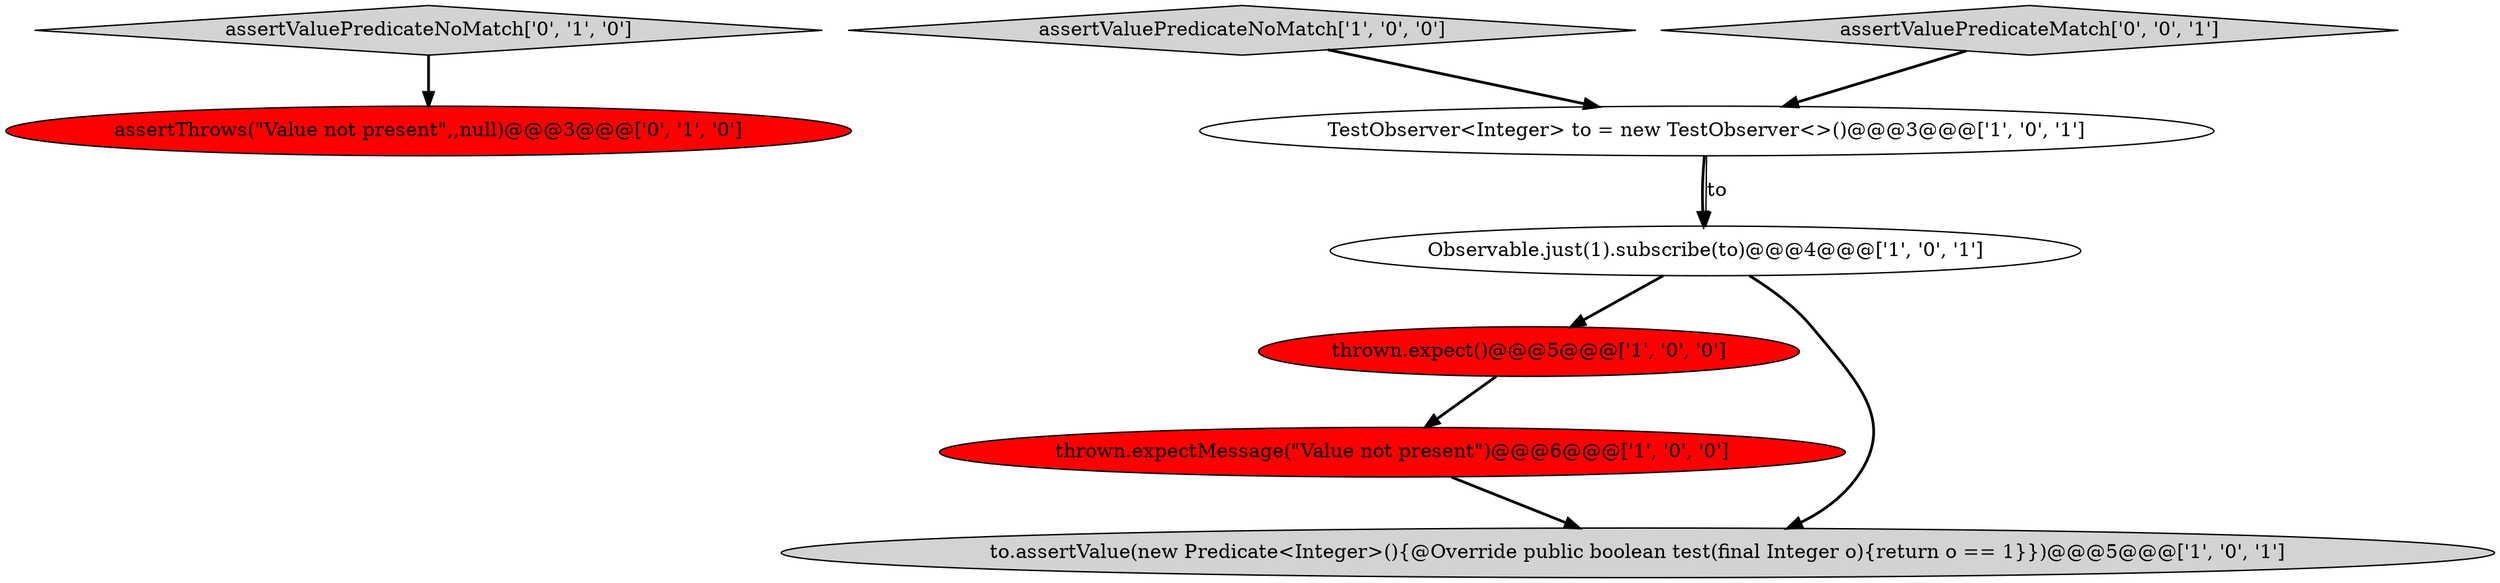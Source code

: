 digraph {
7 [style = filled, label = "assertThrows(\"Value not present\",,null)@@@3@@@['0', '1', '0']", fillcolor = red, shape = ellipse image = "AAA1AAABBB2BBB"];
4 [style = filled, label = "assertValuePredicateNoMatch['1', '0', '0']", fillcolor = lightgray, shape = diamond image = "AAA0AAABBB1BBB"];
5 [style = filled, label = "Observable.just(1).subscribe(to)@@@4@@@['1', '0', '1']", fillcolor = white, shape = ellipse image = "AAA0AAABBB1BBB"];
6 [style = filled, label = "assertValuePredicateNoMatch['0', '1', '0']", fillcolor = lightgray, shape = diamond image = "AAA0AAABBB2BBB"];
8 [style = filled, label = "assertValuePredicateMatch['0', '0', '1']", fillcolor = lightgray, shape = diamond image = "AAA0AAABBB3BBB"];
0 [style = filled, label = "thrown.expect()@@@5@@@['1', '0', '0']", fillcolor = red, shape = ellipse image = "AAA1AAABBB1BBB"];
3 [style = filled, label = "TestObserver<Integer> to = new TestObserver<>()@@@3@@@['1', '0', '1']", fillcolor = white, shape = ellipse image = "AAA0AAABBB1BBB"];
1 [style = filled, label = "to.assertValue(new Predicate<Integer>(){@Override public boolean test(final Integer o){return o == 1}})@@@5@@@['1', '0', '1']", fillcolor = lightgray, shape = ellipse image = "AAA0AAABBB1BBB"];
2 [style = filled, label = "thrown.expectMessage(\"Value not present\")@@@6@@@['1', '0', '0']", fillcolor = red, shape = ellipse image = "AAA1AAABBB1BBB"];
4->3 [style = bold, label=""];
5->1 [style = bold, label=""];
3->5 [style = bold, label=""];
6->7 [style = bold, label=""];
5->0 [style = bold, label=""];
3->5 [style = solid, label="to"];
2->1 [style = bold, label=""];
0->2 [style = bold, label=""];
8->3 [style = bold, label=""];
}
